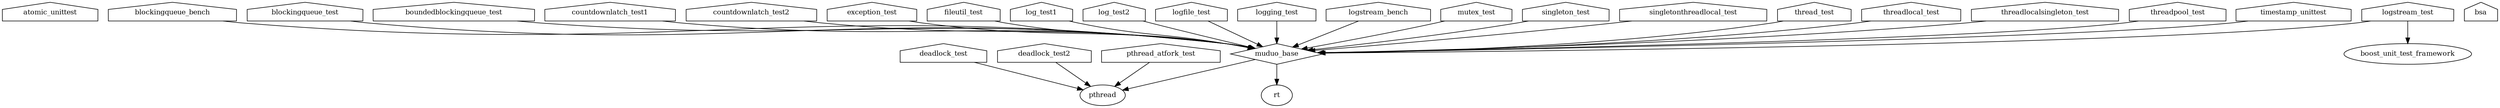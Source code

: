 digraph "GG" {
node [
  fontsize = "12"
];
    "node24" [ label="atomic_unittest" shape="house"];
    "node25" [ label="blockingqueue_bench" shape="house"];
    "node9" [ label="muduo_base" shape="diamond"];
    "node25" -> "node9" // blockingqueue_bench -> muduo_base
    "node51" [ label="pthread" shape="ellipse"];
    "node9" -> "node51" // muduo_base -> pthread
    "node52" [ label="rt" shape="ellipse"];
    "node9" -> "node52" // muduo_base -> rt
    "node21" [ label="blockingqueue_test" shape="house"];
    "node21" -> "node9" // blockingqueue_test -> muduo_base
    "node28" [ label="boundedblockingqueue_test" shape="house"];
    "node28" -> "node9" // boundedblockingqueue_test -> muduo_base
    "node44" [ label="bsa" shape="house"];
    "node41" [ label="countdownlatch_test1" shape="house"];
    "node41" -> "node9" // countdownlatch_test1 -> muduo_base
    "node46" [ label="countdownlatch_test2" shape="house"];
    "node46" -> "node9" // countdownlatch_test2 -> muduo_base
    "node43" [ label="deadlock_test" shape="house"];
    "node43" -> "node51" // deadlock_test -> pthread
    "node38" [ label="deadlock_test2" shape="house"];
    "node38" -> "node51" // deadlock_test2 -> pthread
    "node30" [ label="exception_test" shape="house"];
    "node30" -> "node9" // exception_test -> muduo_base
    "node32" [ label="fileutil_test" shape="house"];
    "node32" -> "node9" // fileutil_test -> muduo_base
    "node45" [ label="log_test1" shape="house"];
    "node45" -> "node9" // log_test1 -> muduo_base
    "node48" [ label="log_test2" shape="house"];
    "node48" -> "node9" // log_test2 -> muduo_base
    "node18" [ label="logfile_test" shape="house"];
    "node18" -> "node9" // logfile_test -> muduo_base
    "node17" [ label="logging_test" shape="house"];
    "node17" -> "node9" // logging_test -> muduo_base
    "node15" [ label="logstream_bench" shape="house"];
    "node15" -> "node9" // logstream_bench -> muduo_base
    "node14" [ label="logstream_test" shape="house"];
    "node53" [ label="boost_unit_test_framework" shape="ellipse"];
    "node14" -> "node53" // logstream_test -> boost_unit_test_framework
    "node14" -> "node9" // logstream_test -> muduo_base
    "node23" [ label="mutex_test" shape="house"];
    "node23" -> "node9" // mutex_test -> muduo_base
    "node49" [ label="pthread_atfork_test" shape="house"];
    "node49" -> "node51" // pthread_atfork_test -> pthread
    "node16" [ label="singleton_test" shape="house"];
    "node16" -> "node9" // singleton_test -> muduo_base
    "node19" [ label="singletonthreadlocal_test" shape="house"];
    "node19" -> "node9" // singletonthreadlocal_test -> muduo_base
    "node22" [ label="thread_test" shape="house"];
    "node22" -> "node9" // thread_test -> muduo_base
    "node26" [ label="threadlocal_test" shape="house"];
    "node26" -> "node9" // threadlocal_test -> muduo_base
    "node27" [ label="threadlocalsingleton_test" shape="house"];
    "node27" -> "node9" // threadlocalsingleton_test -> muduo_base
    "node31" [ label="threadpool_test" shape="house"];
    "node31" -> "node9" // threadpool_test -> muduo_base
    "node33" [ label="timestamp_unittest" shape="house"];
    "node33" -> "node9" // timestamp_unittest -> muduo_base
}
